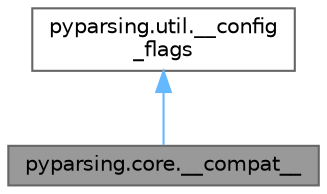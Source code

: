 digraph "pyparsing.core.__compat__"
{
 // LATEX_PDF_SIZE
  bgcolor="transparent";
  edge [fontname=Helvetica,fontsize=10,labelfontname=Helvetica,labelfontsize=10];
  node [fontname=Helvetica,fontsize=10,shape=box,height=0.2,width=0.4];
  Node1 [id="Node000001",label="pyparsing.core.__compat__",height=0.2,width=0.4,color="gray40", fillcolor="grey60", style="filled", fontcolor="black",tooltip=" "];
  Node2 -> Node1 [id="edge2_Node000001_Node000002",dir="back",color="steelblue1",style="solid",tooltip=" "];
  Node2 [id="Node000002",label="pyparsing.util.__config\l_flags",height=0.2,width=0.4,color="gray40", fillcolor="white", style="filled",URL="$d0/d49/classpyparsing_1_1util_1_1____config__flags.html",tooltip=" "];
}
